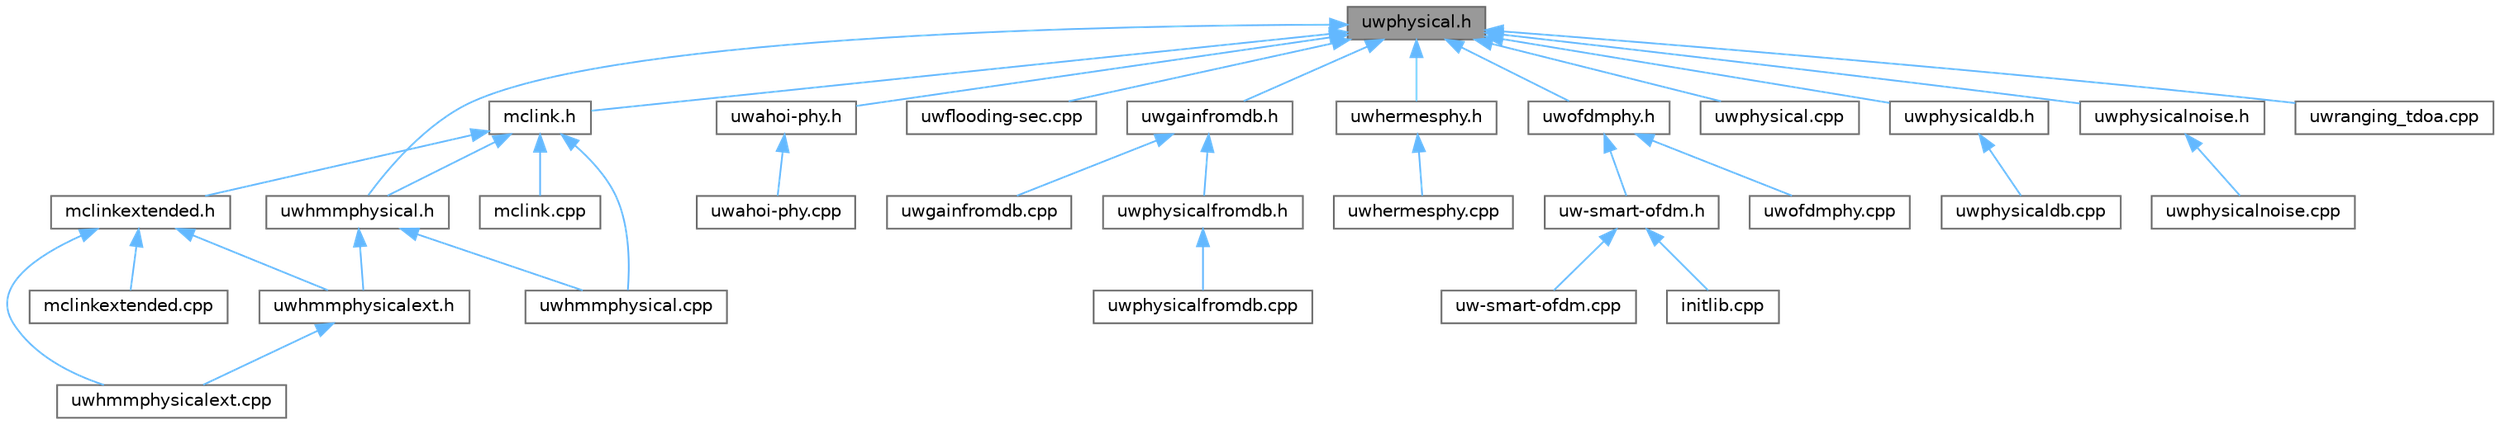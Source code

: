 digraph "uwphysical.h"
{
 // LATEX_PDF_SIZE
  bgcolor="transparent";
  edge [fontname=Helvetica,fontsize=10,labelfontname=Helvetica,labelfontsize=10];
  node [fontname=Helvetica,fontsize=10,shape=box,height=0.2,width=0.4];
  Node1 [id="Node000001",label="uwphysical.h",height=0.2,width=0.4,color="gray40", fillcolor="grey60", style="filled", fontcolor="black",tooltip="Definition of UwPhysical class."];
  Node1 -> Node2 [id="edge1_Node000001_Node000002",dir="back",color="steelblue1",style="solid",tooltip=" "];
  Node2 [id="Node000002",label="mclink.h",height=0.2,width=0.4,color="grey40", fillcolor="white", style="filled",URL="$mclink_8h.html",tooltip="Definition of MCLink class."];
  Node2 -> Node3 [id="edge2_Node000002_Node000003",dir="back",color="steelblue1",style="solid",tooltip=" "];
  Node3 [id="Node000003",label="mclink.cpp",height=0.2,width=0.4,color="grey40", fillcolor="white", style="filled",URL="$mclink_8cpp.html",tooltip=" "];
  Node2 -> Node4 [id="edge3_Node000002_Node000004",dir="back",color="steelblue1",style="solid",tooltip=" "];
  Node4 [id="Node000004",label="mclinkextended.h",height=0.2,width=0.4,color="grey40", fillcolor="white", style="filled",URL="$mclinkextended_8h.html",tooltip="Definition of MCLinkExtended class, extending MCLink."];
  Node4 -> Node5 [id="edge4_Node000004_Node000005",dir="back",color="steelblue1",style="solid",tooltip=" "];
  Node5 [id="Node000005",label="mclinkextended.cpp",height=0.2,width=0.4,color="grey40", fillcolor="white", style="filled",URL="$mclinkextended_8cpp.html",tooltip="Implementation of MCLinkExtended class."];
  Node4 -> Node6 [id="edge5_Node000004_Node000006",dir="back",color="steelblue1",style="solid",tooltip=" "];
  Node6 [id="Node000006",label="uwhmmphysicalext.cpp",height=0.2,width=0.4,color="grey40", fillcolor="white", style="filled",URL="$uwhmmphysicalext_8cpp.html",tooltip="Implementation of UnderwaterHMMPhysicalExt class."];
  Node4 -> Node7 [id="edge6_Node000004_Node000007",dir="back",color="steelblue1",style="solid",tooltip=" "];
  Node7 [id="Node000007",label="uwhmmphysicalext.h",height=0.2,width=0.4,color="grey40", fillcolor="white", style="filled",URL="$uwhmmphysicalext_8h.html",tooltip="Definition of UwHMMPhysicalExt class."];
  Node7 -> Node6 [id="edge7_Node000007_Node000006",dir="back",color="steelblue1",style="solid",tooltip=" "];
  Node2 -> Node8 [id="edge8_Node000002_Node000008",dir="back",color="steelblue1",style="solid",tooltip=" "];
  Node8 [id="Node000008",label="uwhmmphysical.cpp",height=0.2,width=0.4,color="grey40", fillcolor="white", style="filled",URL="$uwhmmphysical_8cpp.html",tooltip="Implementation of UnderwaterHMMPhysical class."];
  Node2 -> Node9 [id="edge9_Node000002_Node000009",dir="back",color="steelblue1",style="solid",tooltip=" "];
  Node9 [id="Node000009",label="uwhmmphysical.h",height=0.2,width=0.4,color="grey40", fillcolor="white", style="filled",URL="$uwhmmphysical_8h.html",tooltip="Definition of UwHMMPhysical class."];
  Node9 -> Node8 [id="edge10_Node000009_Node000008",dir="back",color="steelblue1",style="solid",tooltip=" "];
  Node9 -> Node7 [id="edge11_Node000009_Node000007",dir="back",color="steelblue1",style="solid",tooltip=" "];
  Node1 -> Node10 [id="edge12_Node000001_Node000010",dir="back",color="steelblue1",style="solid",tooltip=" "];
  Node10 [id="Node000010",label="uwahoi-phy.h",height=0.2,width=0.4,color="grey40", fillcolor="white", style="filled",URL="$uwahoi-phy_8h.html",tooltip="Definition of UwAhoiPhy class."];
  Node10 -> Node11 [id="edge13_Node000010_Node000011",dir="back",color="steelblue1",style="solid",tooltip=" "];
  Node11 [id="Node000011",label="uwahoi-phy.cpp",height=0.2,width=0.4,color="grey40", fillcolor="white", style="filled",URL="$uwahoi-phy_8cpp.html",tooltip="Implementation of UwAhoiPhy class."];
  Node1 -> Node12 [id="edge14_Node000001_Node000012",dir="back",color="steelblue1",style="solid",tooltip=" "];
  Node12 [id="Node000012",label="uwflooding-sec.cpp",height=0.2,width=0.4,color="grey40", fillcolor="white", style="filled",URL="$uwflooding-sec_8cpp.html",tooltip="Implements UwFlooding class."];
  Node1 -> Node13 [id="edge15_Node000001_Node000013",dir="back",color="steelblue1",style="solid",tooltip=" "];
  Node13 [id="Node000013",label="uwgainfromdb.h",height=0.2,width=0.4,color="grey40", fillcolor="white", style="filled",URL="$uwgainfromdb_8h.html",tooltip="Definition of UnderwaterGainFromDb class."];
  Node13 -> Node14 [id="edge16_Node000013_Node000014",dir="back",color="steelblue1",style="solid",tooltip=" "];
  Node14 [id="Node000014",label="uwgainfromdb.cpp",height=0.2,width=0.4,color="grey40", fillcolor="white", style="filled",URL="$uwgainfromdb_8cpp.html",tooltip="Implementation of UnderwaterGainFromDb class."];
  Node13 -> Node15 [id="edge17_Node000013_Node000015",dir="back",color="steelblue1",style="solid",tooltip=" "];
  Node15 [id="Node000015",label="uwphysicalfromdb.h",height=0.2,width=0.4,color="grey40", fillcolor="white", style="filled",URL="$uwphysicalfromdb_8h.html",tooltip="Definition of UnderwaterPhysicalfromdb class."];
  Node15 -> Node16 [id="edge18_Node000015_Node000016",dir="back",color="steelblue1",style="solid",tooltip=" "];
  Node16 [id="Node000016",label="uwphysicalfromdb.cpp",height=0.2,width=0.4,color="grey40", fillcolor="white", style="filled",URL="$uwphysicalfromdb_8cpp.html",tooltip="Implementation of UnderwaterPhysicalfromdb class."];
  Node1 -> Node17 [id="edge19_Node000001_Node000017",dir="back",color="steelblue1",style="solid",tooltip=" "];
  Node17 [id="Node000017",label="uwhermesphy.h",height=0.2,width=0.4,color="grey40", fillcolor="white", style="filled",URL="$uwhermesphy_8h.html",tooltip="Definition of UwHermesPhy class."];
  Node17 -> Node18 [id="edge20_Node000017_Node000018",dir="back",color="steelblue1",style="solid",tooltip=" "];
  Node18 [id="Node000018",label="uwhermesphy.cpp",height=0.2,width=0.4,color="grey40", fillcolor="white", style="filled",URL="$uwhermesphy_8cpp.html",tooltip="Implementation of UwHermesPhy class."];
  Node1 -> Node9 [id="edge21_Node000001_Node000009",dir="back",color="steelblue1",style="solid",tooltip=" "];
  Node1 -> Node19 [id="edge22_Node000001_Node000019",dir="back",color="steelblue1",style="solid",tooltip=" "];
  Node19 [id="Node000019",label="uwofdmphy.h",height=0.2,width=0.4,color="grey40", fillcolor="white", style="filled",URL="$uwofdmphy_8h.html",tooltip="Definition of UwOFDMPhy class. Your can find the brief description of this physical layer in the pape..."];
  Node19 -> Node20 [id="edge23_Node000019_Node000020",dir="back",color="steelblue1",style="solid",tooltip=" "];
  Node20 [id="Node000020",label="uw-smart-ofdm.h",height=0.2,width=0.4,color="grey40", fillcolor="white", style="filled",URL="$uw-smart-ofdm_8h.html",tooltip="Your can find the description of this protocol in the paper, named \"A Reservation-based Adaptive MAC ..."];
  Node20 -> Node21 [id="edge24_Node000020_Node000021",dir="back",color="steelblue1",style="solid",tooltip=" "];
  Node21 [id="Node000021",label="initlib.cpp",height=0.2,width=0.4,color="grey40", fillcolor="white", style="filled",URL="$DESERT__Framework_2DESERT_2data__link_2uw-smart-ofdm_2initlib_8cpp.html",tooltip=" "];
  Node20 -> Node22 [id="edge25_Node000020_Node000022",dir="back",color="steelblue1",style="solid",tooltip=" "];
  Node22 [id="Node000022",label="uw-smart-ofdm.cpp",height=0.2,width=0.4,color="grey40", fillcolor="white", style="filled",URL="$uw-smart-ofdm_8cpp.html",tooltip="SMART_OFDM can work as MACA full bandwidth or MACA with control carriers divided from data carriers."];
  Node19 -> Node23 [id="edge26_Node000019_Node000023",dir="back",color="steelblue1",style="solid",tooltip=" "];
  Node23 [id="Node000023",label="uwofdmphy.cpp",height=0.2,width=0.4,color="grey40", fillcolor="white", style="filled",URL="$uwofdmphy_8cpp.html",tooltip="Implementation of UwOFDMPhy class."];
  Node1 -> Node24 [id="edge27_Node000001_Node000024",dir="back",color="steelblue1",style="solid",tooltip=" "];
  Node24 [id="Node000024",label="uwphysical.cpp",height=0.2,width=0.4,color="grey40", fillcolor="white", style="filled",URL="$uwphysical_8cpp.html",tooltip="Implementation of UnderwaterPhysical class."];
  Node1 -> Node25 [id="edge28_Node000001_Node000025",dir="back",color="steelblue1",style="solid",tooltip=" "];
  Node25 [id="Node000025",label="uwphysicaldb.h",height=0.2,width=0.4,color="grey40", fillcolor="white", style="filled",URL="$uwphysicaldb_8h.html",tooltip="Definition of UnderwaterPhysicaldb class."];
  Node25 -> Node26 [id="edge29_Node000025_Node000026",dir="back",color="steelblue1",style="solid",tooltip=" "];
  Node26 [id="Node000026",label="uwphysicaldb.cpp",height=0.2,width=0.4,color="grey40", fillcolor="white", style="filled",URL="$uwphysicaldb_8cpp.html",tooltip="Implementation of UnderwaterPhysicaldb class."];
  Node1 -> Node27 [id="edge30_Node000001_Node000027",dir="back",color="steelblue1",style="solid",tooltip=" "];
  Node27 [id="Node000027",label="uwphysicalnoise.h",height=0.2,width=0.4,color="grey40", fillcolor="white", style="filled",URL="$uwphysicalnoise_8h.html",tooltip="Definition of UwPhysicalNoise class."];
  Node27 -> Node28 [id="edge31_Node000027_Node000028",dir="back",color="steelblue1",style="solid",tooltip=" "];
  Node28 [id="Node000028",label="uwphysicalnoise.cpp",height=0.2,width=0.4,color="grey40", fillcolor="white", style="filled",URL="$uwphysicalnoise_8cpp.html",tooltip="Implementation of UnderwaterPhysicalNoise class."];
  Node1 -> Node29 [id="edge32_Node000001_Node000029",dir="back",color="steelblue1",style="solid",tooltip=" "];
  Node29 [id="Node000029",label="uwranging_tdoa.cpp",height=0.2,width=0.4,color="grey40", fillcolor="white", style="filled",URL="$uwranging__tdoa_8cpp.html",tooltip="Provides the implementation of the class UwRangingTDOA."];
}
